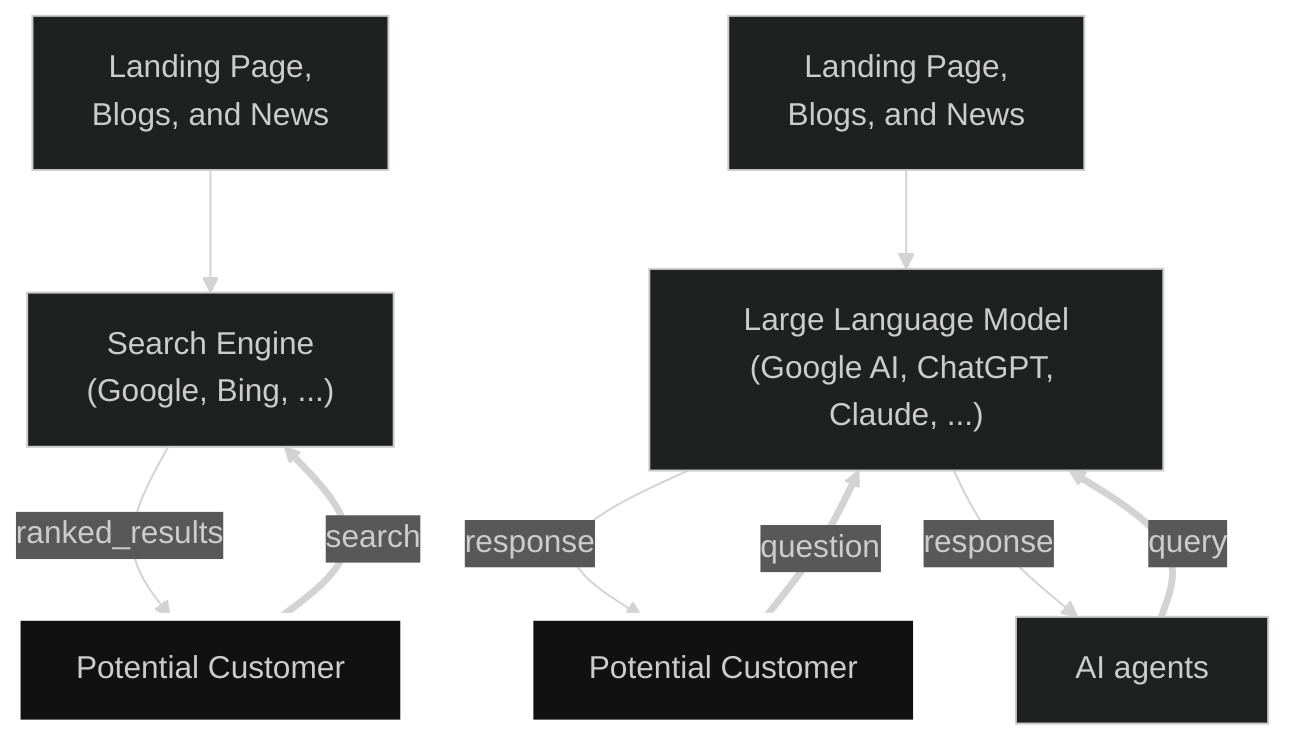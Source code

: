 %%{init: {'theme':'dark'}}%%
graph TD

indexing["Search Engine<br/>(Google, Bing, ...)"]
landing_page["Landing Page,<br/>Blogs, and News"]
landing_page -->indexing
search_user["Potential Customer"] ==>|search|indexing
indexing -->|ranked_results|search_user

style search_user stroke:#ffffff,stroke-width:4px,fill:#111111

train_ai_brain["Large Language Model<br/>(Google AI, ChatGPT, Claude, ...)"]
ai_landing_page["Landing Page,<br/>Blogs, and News"]
ai_landing_page -->train_ai_brain
ai_user["Potential Customer"] ==>|question|train_ai_brain
ca["AI agents"] ==>|query|train_ai_brain
train_ai_brain -->|response|ai_user
train_ai_brain -->|response|ca

style ai_user stroke:#ffffff,stroke-width:4px,fill:#111111